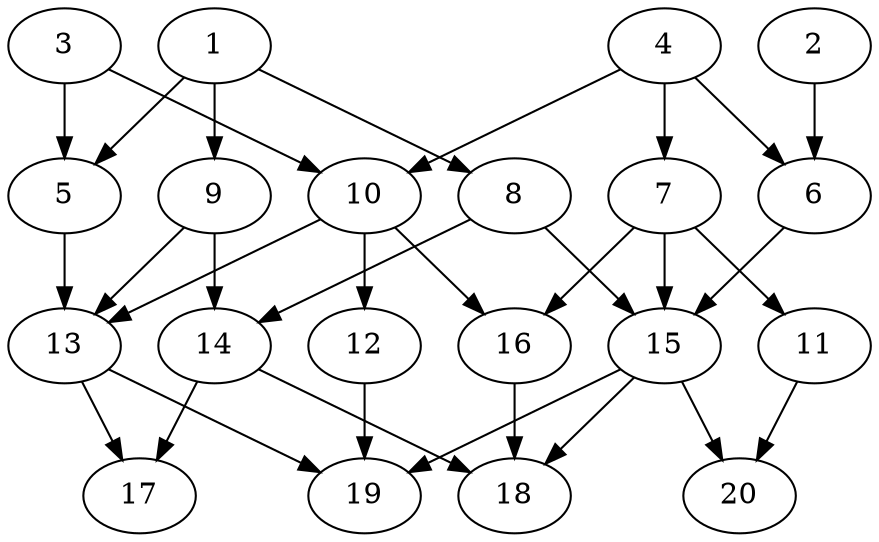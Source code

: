 // DAG automatically generated by daggen at Wed Jul 24 21:27:05 2019
// ./daggen --dot -n 20 --ccr 0.4 --fat 0.7 --regular 0.5 --density 0.5 --mindata 5242880 --maxdata 52428800 
digraph G {
  1 [size="71969280", alpha="0.15", expect_size="28787712"] 
  1 -> 5 [size ="28787712"]
  1 -> 8 [size ="28787712"]
  1 -> 9 [size ="28787712"]
  2 [size="41989120", alpha="0.05", expect_size="16795648"] 
  2 -> 6 [size ="16795648"]
  3 [size="109870080", alpha="0.19", expect_size="43948032"] 
  3 -> 5 [size ="43948032"]
  3 -> 10 [size ="43948032"]
  4 [size="128053760", alpha="0.11", expect_size="51221504"] 
  4 -> 6 [size ="51221504"]
  4 -> 7 [size ="51221504"]
  4 -> 10 [size ="51221504"]
  5 [size="109324800", alpha="0.16", expect_size="43729920"] 
  5 -> 13 [size ="43729920"]
  6 [size="16261120", alpha="0.17", expect_size="6504448"] 
  6 -> 15 [size ="6504448"]
  7 [size="54960640", alpha="0.11", expect_size="21984256"] 
  7 -> 11 [size ="21984256"]
  7 -> 15 [size ="21984256"]
  7 -> 16 [size ="21984256"]
  8 [size="43578880", alpha="0.15", expect_size="17431552"] 
  8 -> 14 [size ="17431552"]
  8 -> 15 [size ="17431552"]
  9 [size="32931840", alpha="0.19", expect_size="13172736"] 
  9 -> 13 [size ="13172736"]
  9 -> 14 [size ="13172736"]
  10 [size="40929280", alpha="0.06", expect_size="16371712"] 
  10 -> 12 [size ="16371712"]
  10 -> 13 [size ="16371712"]
  10 -> 16 [size ="16371712"]
  11 [size="86254080", alpha="0.03", expect_size="34501632"] 
  11 -> 20 [size ="34501632"]
  12 [size="57745920", alpha="0.16", expect_size="23098368"] 
  12 -> 19 [size ="23098368"]
  13 [size="87623680", alpha="0.11", expect_size="35049472"] 
  13 -> 17 [size ="35049472"]
  13 -> 19 [size ="35049472"]
  14 [size="83141120", alpha="0.07", expect_size="33256448"] 
  14 -> 17 [size ="33256448"]
  14 -> 18 [size ="33256448"]
  15 [size="27409920", alpha="0.15", expect_size="10963968"] 
  15 -> 18 [size ="10963968"]
  15 -> 19 [size ="10963968"]
  15 -> 20 [size ="10963968"]
  16 [size="123479040", alpha="0.15", expect_size="49391616"] 
  16 -> 18 [size ="49391616"]
  17 [size="108730880", alpha="0.10", expect_size="43492352"] 
  18 [size="57687040", alpha="0.01", expect_size="23074816"] 
  19 [size="30650880", alpha="0.07", expect_size="12260352"] 
  20 [size="25966080", alpha="0.18", expect_size="10386432"] 
}
